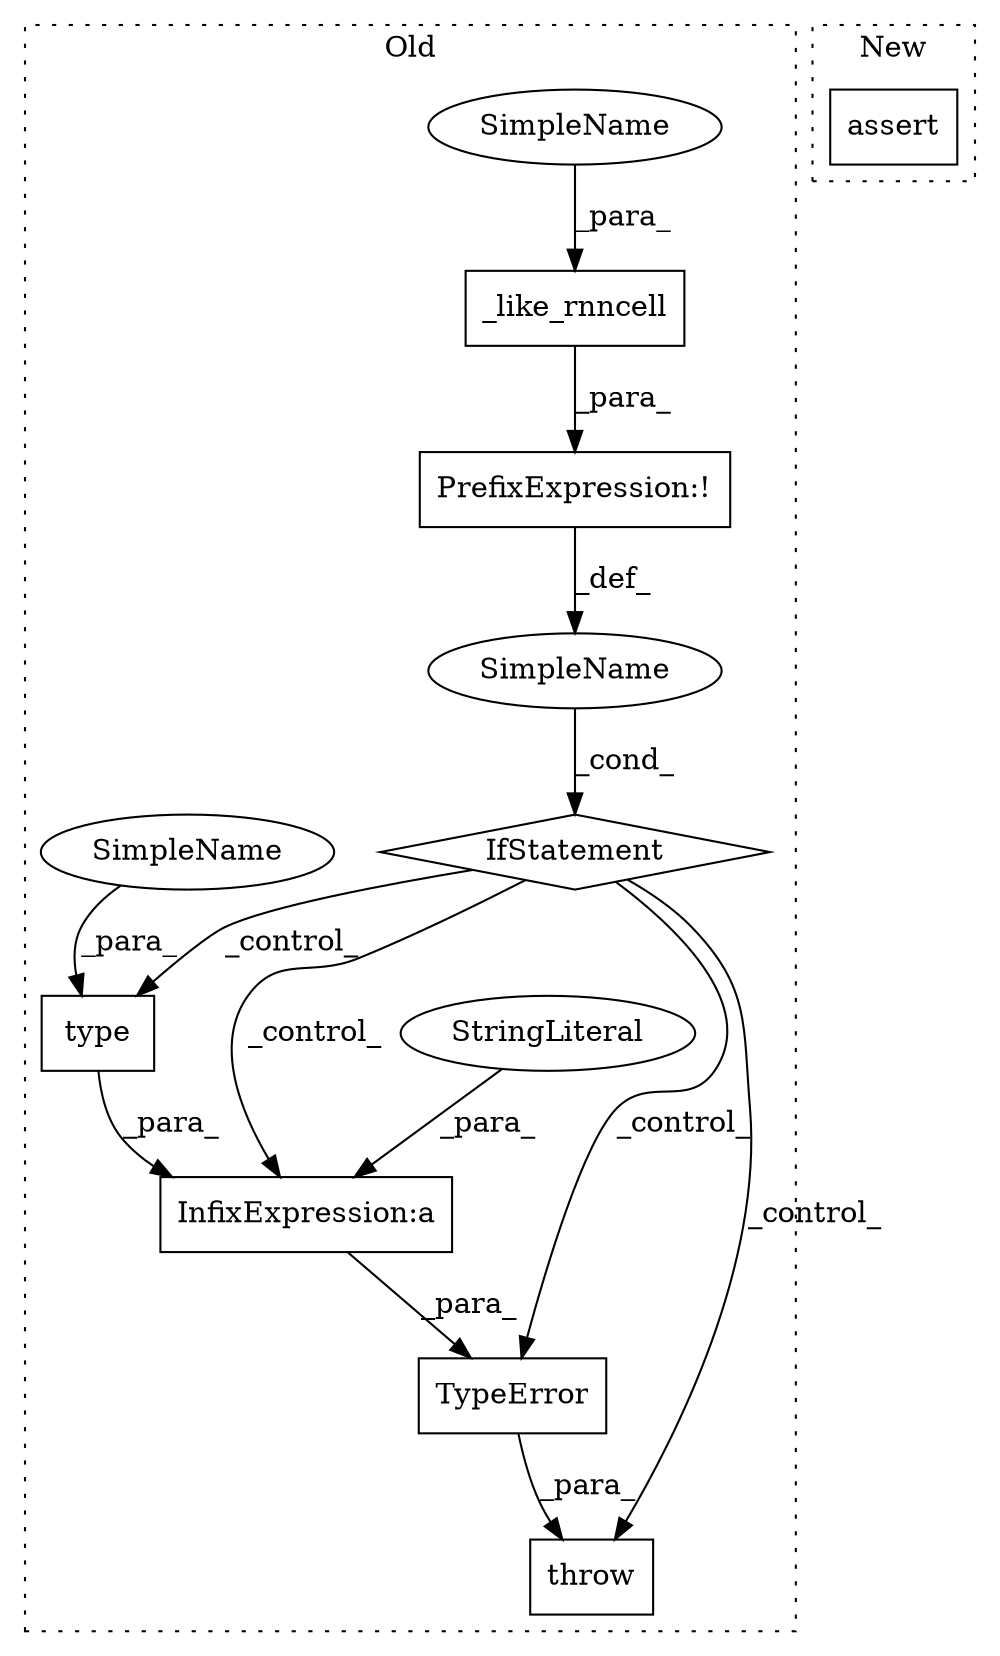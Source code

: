 digraph G {
subgraph cluster0 {
1 [label="type" a="32" s="3472,3481" l="5,1" shape="box"];
3 [label="IfStatement" a="25" s="3366,3404" l="4,2" shape="diamond"];
4 [label="SimpleName" a="42" s="" l="" shape="ellipse"];
5 [label="throw" a="53" s="3414" l="6" shape="box"];
6 [label="InfixExpression:a" a="27" s="3469" l="3" shape="box"];
7 [label="PrefixExpression:!" a="38" s="3370" l="1" shape="box"];
8 [label="_like_rnncell" a="32" s="3385,3403" l="14,1" shape="box"];
9 [label="TypeError" a="32" s="3420,3482" l="10,1" shape="box"];
10 [label="StringLiteral" a="45" s="3430" l="39" shape="ellipse"];
11 [label="SimpleName" a="42" s="3477" l="4" shape="ellipse"];
12 [label="SimpleName" a="42" s="3399" l="4" shape="ellipse"];
label = "Old";
style="dotted";
}
subgraph cluster1 {
2 [label="assert" a="32" s="3380,3411" l="20,1" shape="box"];
label = "New";
style="dotted";
}
1 -> 6 [label="_para_"];
3 -> 6 [label="_control_"];
3 -> 5 [label="_control_"];
3 -> 1 [label="_control_"];
3 -> 9 [label="_control_"];
4 -> 3 [label="_cond_"];
6 -> 9 [label="_para_"];
7 -> 4 [label="_def_"];
8 -> 7 [label="_para_"];
9 -> 5 [label="_para_"];
10 -> 6 [label="_para_"];
11 -> 1 [label="_para_"];
12 -> 8 [label="_para_"];
}
